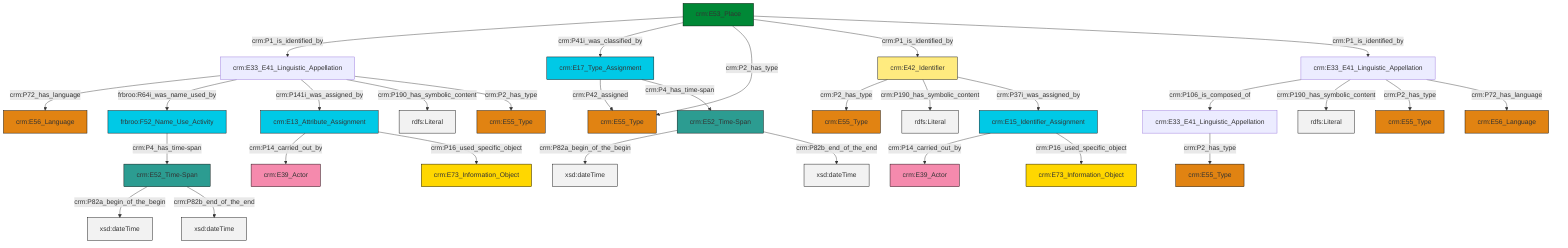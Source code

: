 graph TD
classDef Literal fill:#f2f2f2,stroke:#000000;
classDef CRM_Entity fill:#FFFFFF,stroke:#000000;
classDef Temporal_Entity fill:#00C9E6, stroke:#000000;
classDef Type fill:#E18312, stroke:#000000;
classDef Time-Span fill:#2C9C91, stroke:#000000;
classDef Appellation fill:#FFEB7F, stroke:#000000;
classDef Place fill:#008836, stroke:#000000;
classDef Persistent_Item fill:#B266B2, stroke:#000000;
classDef Conceptual_Object fill:#FFD700, stroke:#000000;
classDef Physical_Thing fill:#D2B48C, stroke:#000000;
classDef Actor fill:#f58aad, stroke:#000000;
classDef PC_Classes fill:#4ce600, stroke:#000000;
classDef Multi fill:#cccccc,stroke:#000000;

4["crm:E33_E41_Linguistic_Appellation"]:::Default -->|crm:P106_is_composed_of| 5["crm:E33_E41_Linguistic_Appellation"]:::Default
6["crm:E53_Place"]:::Place -->|crm:P1_is_identified_by| 7["crm:E33_E41_Linguistic_Appellation"]:::Default
7["crm:E33_E41_Linguistic_Appellation"]:::Default -->|crm:P72_has_language| 10["crm:E56_Language"]:::Type
15["crm:E52_Time-Span"]:::Time-Span -->|crm:P82a_begin_of_the_begin| 16[xsd:dateTime]:::Literal
7["crm:E33_E41_Linguistic_Appellation"]:::Default -->|frbroo:R64i_was_name_used_by| 17["frbroo:F52_Name_Use_Activity"]:::Temporal_Entity
13["crm:E42_Identifier"]:::Appellation -->|crm:P2_has_type| 8["crm:E55_Type"]:::Type
6["crm:E53_Place"]:::Place -->|crm:P41i_was_classified_by| 19["crm:E17_Type_Assignment"]:::Temporal_Entity
4["crm:E33_E41_Linguistic_Appellation"]:::Default -->|crm:P190_has_symbolic_content| 22[rdfs:Literal]:::Literal
7["crm:E33_E41_Linguistic_Appellation"]:::Default -->|crm:P141i_was_assigned_by| 23["crm:E13_Attribute_Assignment"]:::Temporal_Entity
13["crm:E42_Identifier"]:::Appellation -->|crm:P190_has_symbolic_content| 24[rdfs:Literal]:::Literal
6["crm:E53_Place"]:::Place -->|crm:P2_has_type| 2["crm:E55_Type"]:::Type
17["frbroo:F52_Name_Use_Activity"]:::Temporal_Entity -->|crm:P4_has_time-span| 15["crm:E52_Time-Span"]:::Time-Span
23["crm:E13_Attribute_Assignment"]:::Temporal_Entity -->|crm:P14_carried_out_by| 27["crm:E39_Actor"]:::Actor
6["crm:E53_Place"]:::Place -->|crm:P1_is_identified_by| 13["crm:E42_Identifier"]:::Appellation
28["crm:E15_Identifier_Assignment"]:::Temporal_Entity -->|crm:P14_carried_out_by| 29["crm:E39_Actor"]:::Actor
4["crm:E33_E41_Linguistic_Appellation"]:::Default -->|crm:P2_has_type| 35["crm:E55_Type"]:::Type
15["crm:E52_Time-Span"]:::Time-Span -->|crm:P82b_end_of_the_end| 38[xsd:dateTime]:::Literal
19["crm:E17_Type_Assignment"]:::Temporal_Entity -->|crm:P42_assigned| 2["crm:E55_Type"]:::Type
4["crm:E33_E41_Linguistic_Appellation"]:::Default -->|crm:P72_has_language| 0["crm:E56_Language"]:::Type
5["crm:E33_E41_Linguistic_Appellation"]:::Default -->|crm:P2_has_type| 42["crm:E55_Type"]:::Type
23["crm:E13_Attribute_Assignment"]:::Temporal_Entity -->|crm:P16_used_specific_object| 43["crm:E73_Information_Object"]:::Conceptual_Object
7["crm:E33_E41_Linguistic_Appellation"]:::Default -->|crm:P190_has_symbolic_content| 45[rdfs:Literal]:::Literal
19["crm:E17_Type_Assignment"]:::Temporal_Entity -->|crm:P4_has_time-span| 31["crm:E52_Time-Span"]:::Time-Span
13["crm:E42_Identifier"]:::Appellation -->|crm:P37i_was_assigned_by| 28["crm:E15_Identifier_Assignment"]:::Temporal_Entity
28["crm:E15_Identifier_Assignment"]:::Temporal_Entity -->|crm:P16_used_specific_object| 11["crm:E73_Information_Object"]:::Conceptual_Object
31["crm:E52_Time-Span"]:::Time-Span -->|crm:P82a_begin_of_the_begin| 47[xsd:dateTime]:::Literal
31["crm:E52_Time-Span"]:::Time-Span -->|crm:P82b_end_of_the_end| 48[xsd:dateTime]:::Literal
7["crm:E33_E41_Linguistic_Appellation"]:::Default -->|crm:P2_has_type| 20["crm:E55_Type"]:::Type
6["crm:E53_Place"]:::Place -->|crm:P1_is_identified_by| 4["crm:E33_E41_Linguistic_Appellation"]:::Default
